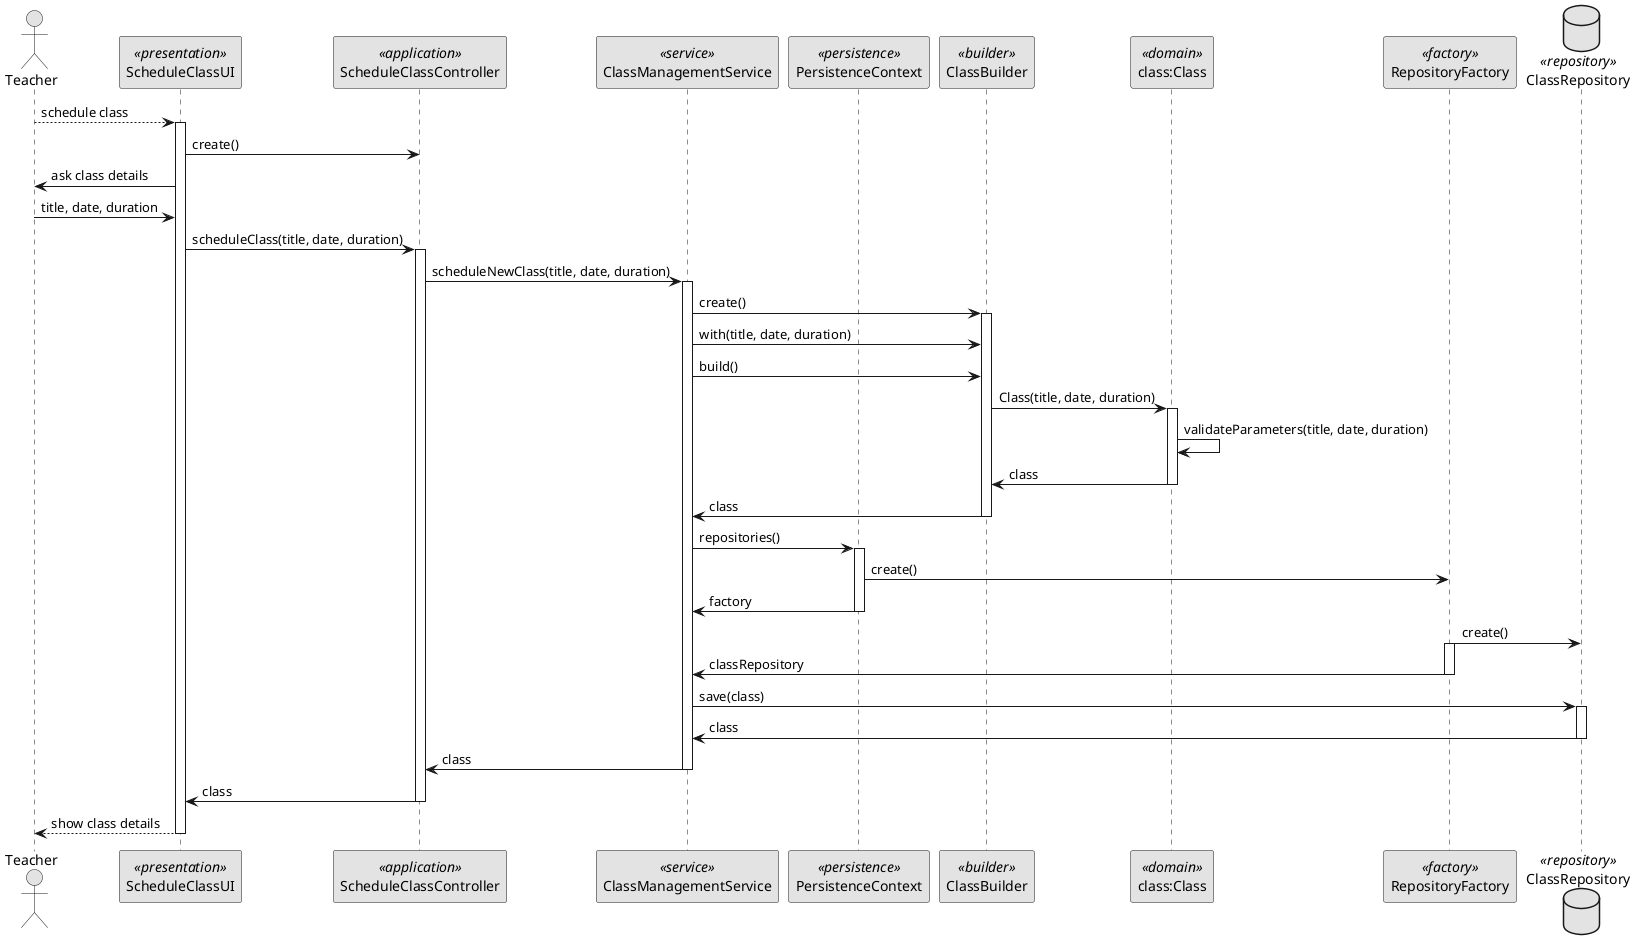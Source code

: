 @startuml

skinparam monochrome true
skinparam packageStyle rect
skinparam defaultFontName FG Virgil
skinparam shadowing false

actor Teacher as Actor
participant ScheduleClassUI as UI <<presentation>>
participant ScheduleClassController as Controller <<application>>
participant ClassManagementService as Service <<service>>
participant PersistenceContext as Context <<persistence>>
participant ClassBuilder as Builder <<builder>>
participant "class:Class" as Domain <<domain>>
participant RepositoryFactory as Factory <<factory>>
database ClassRepository as Repository <<repository>>

Actor --> UI : schedule class

activate UI
UI -> Controller : create()

UI -> Actor : ask class details
Actor -> UI : title, date, duration

UI -> Controller : scheduleClass(title, date, duration)
activate Controller

Controller -> Service : scheduleNewClass(title, date, duration)
activate Service

Service -> Builder : create()
activate Builder
Service -> Builder : with(title, date, duration)
Service -> Builder : build()
Builder -> Domain : Class(title, date, duration)

activate Domain
Domain -> Domain : validateParameters(title, date, duration)
Domain -> Builder : class
deactivate Domain

Builder -> Service : class
deactivate Builder

Service -> Context : repositories()
activate Context
Context -> Factory : create()
Context -> Service : factory
deactivate Context

Factory -> Repository : create()
activate Factory
Factory -> Service : classRepository
deactivate Factory

Service -> Repository : save(class)

activate Repository
Repository -> Service : class
deactivate Repository

Service -> Controller : class
deactivate Service

Controller -> UI : class
deactivate Controller

UI --> Actor : show class details
deactivate UI

@enduml